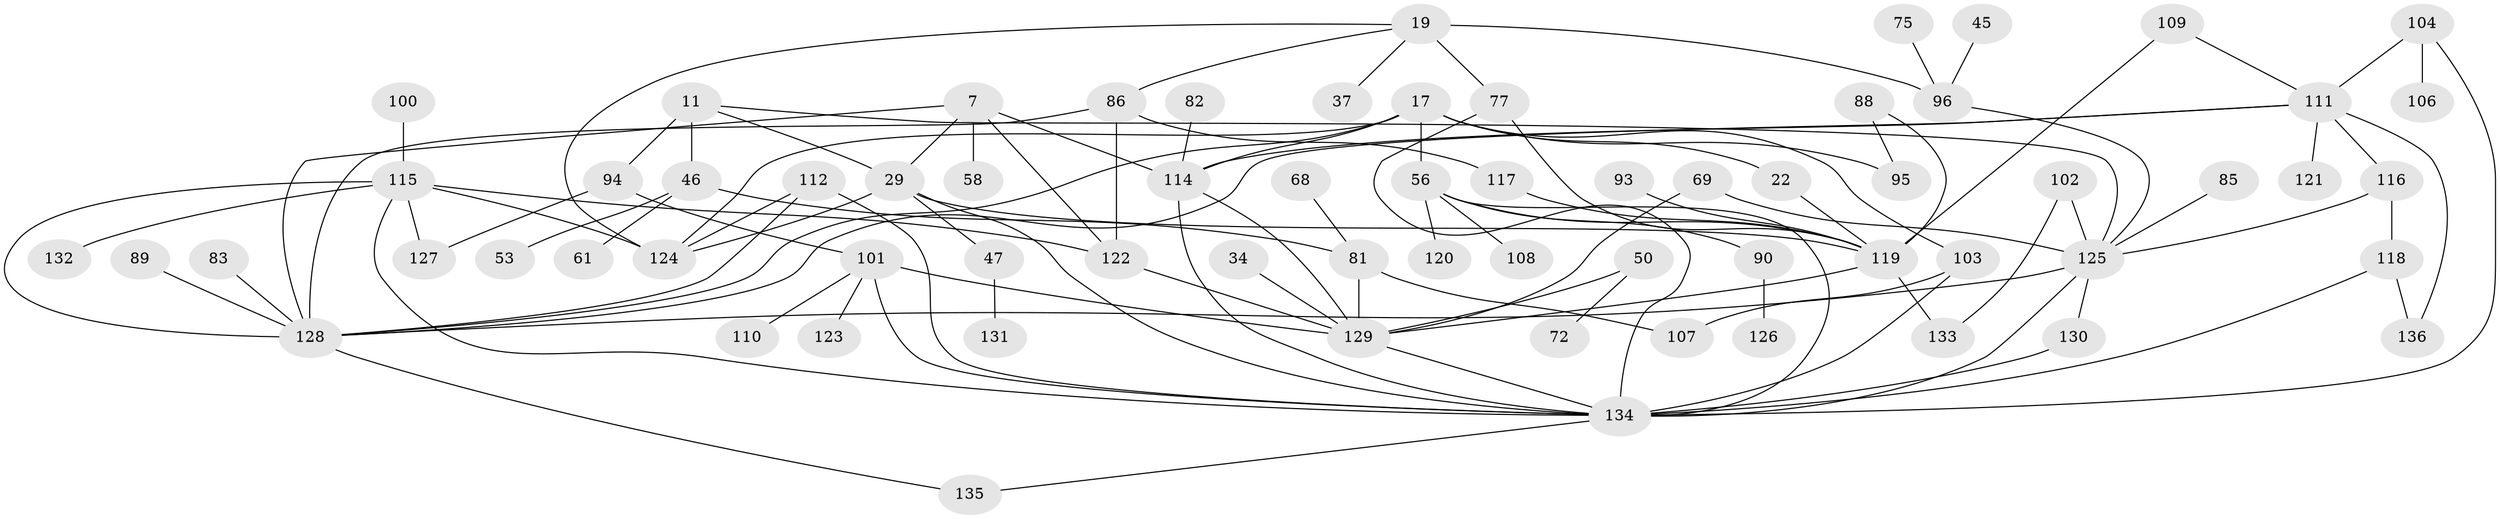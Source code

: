 // original degree distribution, {5: 0.08823529411764706, 7: 0.022058823529411766, 6: 0.04411764705882353, 3: 0.23529411764705882, 4: 0.09558823529411764, 8: 0.007352941176470588, 2: 0.2647058823529412, 1: 0.2426470588235294}
// Generated by graph-tools (version 1.1) at 2025/42/03/09/25 04:42:16]
// undirected, 68 vertices, 106 edges
graph export_dot {
graph [start="1"]
  node [color=gray90,style=filled];
  7;
  11;
  17;
  19;
  22;
  29 [super="+4"];
  34;
  37;
  45;
  46;
  47;
  50;
  53;
  56 [super="+39"];
  58;
  61;
  68;
  69;
  72;
  75;
  77 [super="+26"];
  81 [super="+43"];
  82;
  83;
  85;
  86 [super="+51"];
  88;
  89;
  90;
  93;
  94 [super="+65"];
  95;
  96 [super="+40"];
  100;
  101 [super="+78"];
  102;
  103 [super="+35"];
  104 [super="+38"];
  106;
  107;
  108;
  109 [super="+74"];
  110;
  111 [super="+23+98+16"];
  112;
  114 [super="+10"];
  115 [super="+64+80"];
  116 [super="+6+73"];
  117 [super="+70"];
  118;
  119 [super="+36+5+59"];
  120;
  121;
  122;
  123;
  124 [super="+71"];
  125 [super="+15+49+113"];
  126;
  127;
  128 [super="+76+84+52+57"];
  129 [super="+8+25"];
  130;
  131;
  132;
  133;
  134 [super="+99+105"];
  135;
  136 [super="+79"];
  7 -- 29 [weight=2];
  7 -- 58;
  7 -- 114 [weight=2];
  7 -- 122;
  7 -- 128;
  11 -- 46;
  11 -- 94 [weight=2];
  11 -- 29;
  11 -- 125;
  17 -- 22;
  17 -- 95;
  17 -- 56 [weight=2];
  17 -- 114;
  17 -- 103;
  17 -- 124;
  17 -- 128;
  19 -- 37;
  19 -- 77 [weight=2];
  19 -- 86;
  19 -- 96;
  19 -- 124;
  22 -- 119;
  29 -- 47;
  29 -- 119;
  29 -- 124;
  29 -- 134 [weight=2];
  34 -- 129;
  45 -- 96;
  46 -- 53;
  46 -- 61;
  46 -- 81;
  47 -- 131;
  50 -- 72;
  50 -- 129;
  56 -- 120;
  56 -- 90;
  56 -- 108;
  56 -- 119 [weight=2];
  56 -- 134;
  68 -- 81;
  69 -- 125;
  69 -- 129;
  75 -- 96;
  77 -- 119;
  77 -- 134;
  81 -- 129;
  81 -- 107;
  82 -- 114;
  83 -- 128;
  85 -- 125;
  86 -- 122;
  86 -- 117;
  86 -- 128;
  88 -- 95;
  88 -- 119;
  89 -- 128;
  90 -- 126;
  93 -- 119;
  94 -- 127;
  94 -- 101;
  96 -- 125;
  100 -- 115;
  101 -- 129;
  101 -- 123;
  101 -- 110;
  101 -- 134;
  102 -- 133;
  102 -- 125;
  103 -- 107;
  103 -- 134;
  104 -- 106;
  104 -- 111;
  104 -- 134;
  109 -- 111;
  109 -- 119;
  111 -- 114;
  111 -- 121;
  111 -- 116 [weight=2];
  111 -- 136;
  111 -- 128;
  112 -- 128;
  112 -- 124;
  112 -- 134;
  114 -- 129 [weight=2];
  114 -- 134;
  115 -- 124;
  115 -- 132;
  115 -- 122;
  115 -- 127;
  115 -- 128;
  115 -- 134;
  116 -- 125 [weight=3];
  116 -- 118;
  117 -- 119;
  118 -- 136;
  118 -- 134;
  119 -- 133;
  119 -- 129 [weight=2];
  122 -- 129;
  125 -- 130;
  125 -- 134 [weight=3];
  125 -- 128 [weight=2];
  128 -- 135;
  129 -- 134;
  130 -- 134;
  134 -- 135;
}
